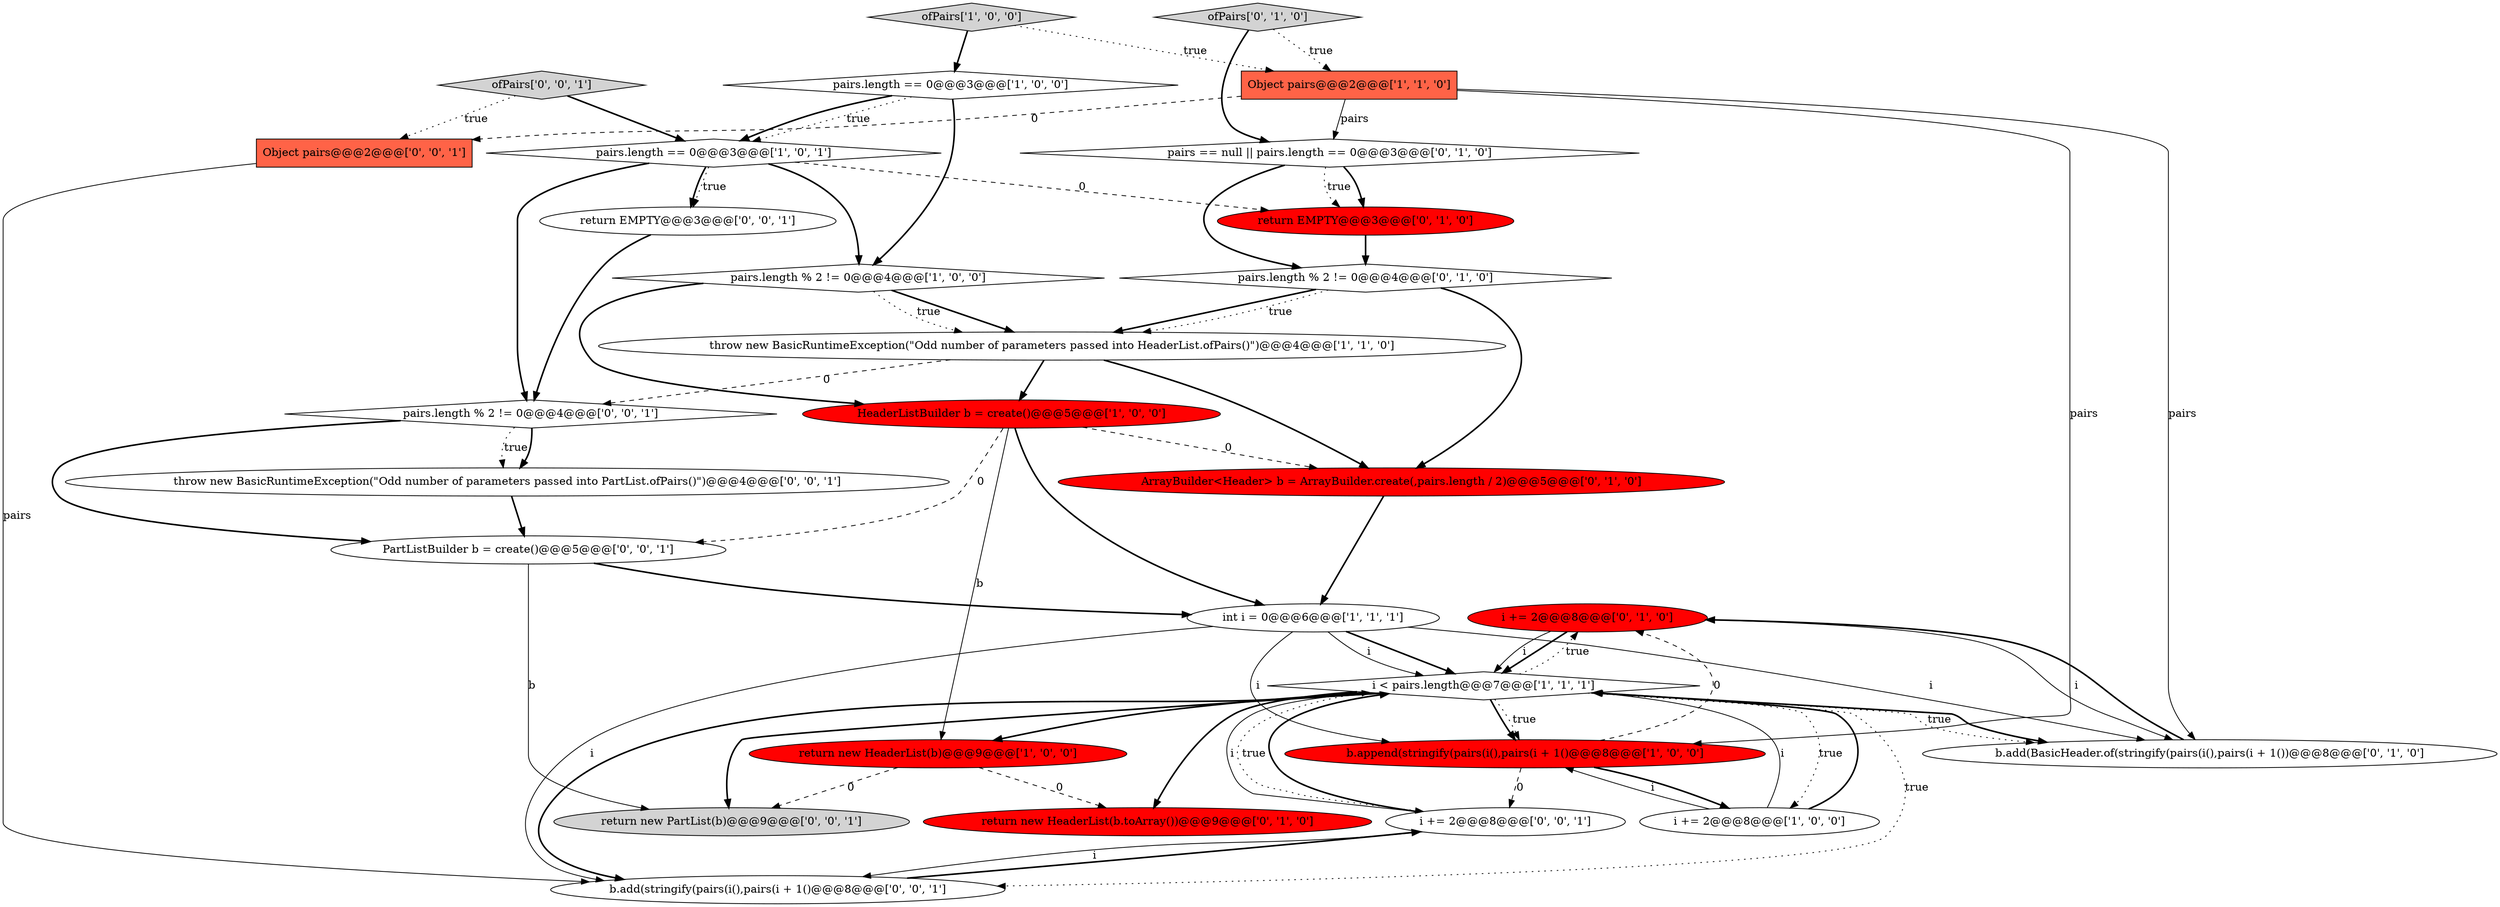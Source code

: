 digraph {
17 [style = filled, label = "i += 2@@@8@@@['0', '1', '0']", fillcolor = red, shape = ellipse image = "AAA1AAABBB2BBB"];
10 [style = filled, label = "return new HeaderList(b)@@@9@@@['1', '0', '0']", fillcolor = red, shape = ellipse image = "AAA1AAABBB1BBB"];
2 [style = filled, label = "b.append(stringify(pairs(i(),pairs(i + 1()@@@8@@@['1', '0', '0']", fillcolor = red, shape = ellipse image = "AAA1AAABBB1BBB"];
28 [style = filled, label = "i += 2@@@8@@@['0', '0', '1']", fillcolor = white, shape = ellipse image = "AAA0AAABBB3BBB"];
8 [style = filled, label = "pairs.length == 0@@@3@@@['1', '0', '1']", fillcolor = white, shape = diamond image = "AAA0AAABBB1BBB"];
13 [style = filled, label = "b.add(BasicHeader.of(stringify(pairs(i(),pairs(i + 1())@@@8@@@['0', '1', '0']", fillcolor = white, shape = ellipse image = "AAA0AAABBB2BBB"];
1 [style = filled, label = "i += 2@@@8@@@['1', '0', '0']", fillcolor = white, shape = ellipse image = "AAA0AAABBB1BBB"];
20 [style = filled, label = "return EMPTY@@@3@@@['0', '0', '1']", fillcolor = white, shape = ellipse image = "AAA0AAABBB3BBB"];
0 [style = filled, label = "pairs.length % 2 != 0@@@4@@@['1', '0', '0']", fillcolor = white, shape = diamond image = "AAA0AAABBB1BBB"];
27 [style = filled, label = "b.add(stringify(pairs(i(),pairs(i + 1()@@@8@@@['0', '0', '1']", fillcolor = white, shape = ellipse image = "AAA0AAABBB3BBB"];
3 [style = filled, label = "pairs.length == 0@@@3@@@['1', '0', '0']", fillcolor = white, shape = diamond image = "AAA0AAABBB1BBB"];
22 [style = filled, label = "Object pairs@@@2@@@['0', '0', '1']", fillcolor = tomato, shape = box image = "AAA0AAABBB3BBB"];
26 [style = filled, label = "pairs.length % 2 != 0@@@4@@@['0', '0', '1']", fillcolor = white, shape = diamond image = "AAA0AAABBB3BBB"];
21 [style = filled, label = "return new PartList(b)@@@9@@@['0', '0', '1']", fillcolor = lightgray, shape = ellipse image = "AAA0AAABBB3BBB"];
7 [style = filled, label = "int i = 0@@@6@@@['1', '1', '1']", fillcolor = white, shape = ellipse image = "AAA0AAABBB1BBB"];
11 [style = filled, label = "ofPairs['1', '0', '0']", fillcolor = lightgray, shape = diamond image = "AAA0AAABBB1BBB"];
6 [style = filled, label = "HeaderListBuilder b = create()@@@5@@@['1', '0', '0']", fillcolor = red, shape = ellipse image = "AAA1AAABBB1BBB"];
14 [style = filled, label = "pairs.length % 2 != 0@@@4@@@['0', '1', '0']", fillcolor = white, shape = diamond image = "AAA0AAABBB2BBB"];
15 [style = filled, label = "return EMPTY@@@3@@@['0', '1', '0']", fillcolor = red, shape = ellipse image = "AAA1AAABBB2BBB"];
23 [style = filled, label = "PartListBuilder b = create()@@@5@@@['0', '0', '1']", fillcolor = white, shape = ellipse image = "AAA0AAABBB3BBB"];
19 [style = filled, label = "return new HeaderList(b.toArray())@@@9@@@['0', '1', '0']", fillcolor = red, shape = ellipse image = "AAA1AAABBB2BBB"];
4 [style = filled, label = "Object pairs@@@2@@@['1', '1', '0']", fillcolor = tomato, shape = box image = "AAA0AAABBB1BBB"];
18 [style = filled, label = "ofPairs['0', '1', '0']", fillcolor = lightgray, shape = diamond image = "AAA0AAABBB2BBB"];
25 [style = filled, label = "throw new BasicRuntimeException(\"Odd number of parameters passed into PartList.ofPairs()\")@@@4@@@['0', '0', '1']", fillcolor = white, shape = ellipse image = "AAA0AAABBB3BBB"];
24 [style = filled, label = "ofPairs['0', '0', '1']", fillcolor = lightgray, shape = diamond image = "AAA0AAABBB3BBB"];
12 [style = filled, label = "pairs == null || pairs.length == 0@@@3@@@['0', '1', '0']", fillcolor = white, shape = diamond image = "AAA0AAABBB2BBB"];
5 [style = filled, label = "i < pairs.length@@@7@@@['1', '1', '1']", fillcolor = white, shape = diamond image = "AAA0AAABBB1BBB"];
9 [style = filled, label = "throw new BasicRuntimeException(\"Odd number of parameters passed into HeaderList.ofPairs()\")@@@4@@@['1', '1', '0']", fillcolor = white, shape = ellipse image = "AAA0AAABBB1BBB"];
16 [style = filled, label = "ArrayBuilder<Header> b = ArrayBuilder.create(,pairs.length / 2)@@@5@@@['0', '1', '0']", fillcolor = red, shape = ellipse image = "AAA1AAABBB2BBB"];
5->17 [style = dotted, label="true"];
1->5 [style = bold, label=""];
14->16 [style = bold, label=""];
5->10 [style = bold, label=""];
23->21 [style = solid, label="b"];
17->5 [style = bold, label=""];
0->9 [style = bold, label=""];
28->5 [style = bold, label=""];
10->21 [style = dashed, label="0"];
22->27 [style = solid, label="pairs"];
15->14 [style = bold, label=""];
7->2 [style = solid, label="i"];
0->6 [style = bold, label=""];
26->25 [style = dotted, label="true"];
2->1 [style = bold, label=""];
20->26 [style = bold, label=""];
25->23 [style = bold, label=""];
10->19 [style = dashed, label="0"];
27->28 [style = bold, label=""];
5->1 [style = dotted, label="true"];
1->5 [style = solid, label="i"];
26->25 [style = bold, label=""];
12->15 [style = bold, label=""];
16->7 [style = bold, label=""];
8->15 [style = dashed, label="0"];
12->15 [style = dotted, label="true"];
18->12 [style = bold, label=""];
28->27 [style = solid, label="i"];
4->22 [style = dashed, label="0"];
11->4 [style = dotted, label="true"];
2->17 [style = dashed, label="0"];
9->16 [style = bold, label=""];
3->0 [style = bold, label=""];
9->6 [style = bold, label=""];
6->10 [style = solid, label="b"];
7->13 [style = solid, label="i"];
17->5 [style = solid, label="i"];
4->2 [style = solid, label="pairs"];
7->5 [style = solid, label="i"];
8->0 [style = bold, label=""];
5->19 [style = bold, label=""];
5->21 [style = bold, label=""];
5->13 [style = dotted, label="true"];
4->12 [style = solid, label="pairs"];
7->5 [style = bold, label=""];
5->2 [style = bold, label=""];
13->17 [style = bold, label=""];
6->16 [style = dashed, label="0"];
8->20 [style = bold, label=""];
17->13 [style = solid, label="i"];
11->3 [style = bold, label=""];
24->22 [style = dotted, label="true"];
3->8 [style = bold, label=""];
5->13 [style = bold, label=""];
26->23 [style = bold, label=""];
1->2 [style = solid, label="i"];
9->26 [style = dashed, label="0"];
2->28 [style = dashed, label="0"];
5->27 [style = dotted, label="true"];
12->14 [style = bold, label=""];
7->27 [style = solid, label="i"];
14->9 [style = bold, label=""];
8->20 [style = dotted, label="true"];
23->7 [style = bold, label=""];
14->9 [style = dotted, label="true"];
18->4 [style = dotted, label="true"];
5->27 [style = bold, label=""];
24->8 [style = bold, label=""];
6->7 [style = bold, label=""];
3->8 [style = dotted, label="true"];
0->9 [style = dotted, label="true"];
4->13 [style = solid, label="pairs"];
5->28 [style = dotted, label="true"];
6->23 [style = dashed, label="0"];
5->2 [style = dotted, label="true"];
8->26 [style = bold, label=""];
28->5 [style = solid, label="i"];
}
